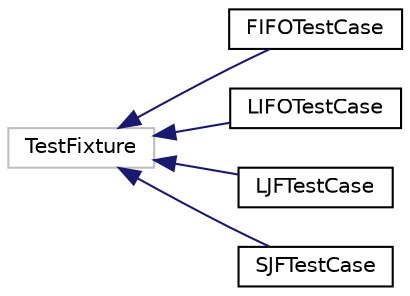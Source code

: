 digraph "Graphical Class Hierarchy"
{
  edge [fontname="Helvetica",fontsize="10",labelfontname="Helvetica",labelfontsize="10"];
  node [fontname="Helvetica",fontsize="10",shape=record];
  rankdir="LR";
  Node1 [label="TestFixture",height=0.2,width=0.4,color="grey75", fillcolor="white", style="filled"];
  Node1 -> Node2 [dir="back",color="midnightblue",fontsize="10",style="solid",fontname="Helvetica"];
  Node2 [label="FIFOTestCase",height=0.2,width=0.4,color="black", fillcolor="white", style="filled",URL="$d5/d16/a00029.html"];
  Node1 -> Node3 [dir="back",color="midnightblue",fontsize="10",style="solid",fontname="Helvetica"];
  Node3 [label="LIFOTestCase",height=0.2,width=0.4,color="black", fillcolor="white", style="filled",URL="$d3/de7/a00039.html"];
  Node1 -> Node4 [dir="back",color="midnightblue",fontsize="10",style="solid",fontname="Helvetica"];
  Node4 [label="LJFTestCase",height=0.2,width=0.4,color="black", fillcolor="white", style="filled",URL="$dd/d32/a00041.html"];
  Node1 -> Node5 [dir="back",color="midnightblue",fontsize="10",style="solid",fontname="Helvetica"];
  Node5 [label="SJFTestCase",height=0.2,width=0.4,color="black", fillcolor="white", style="filled",URL="$d8/d53/a00081.html"];
}
